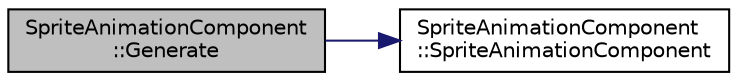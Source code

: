 digraph "SpriteAnimationComponent::Generate"
{
  edge [fontname="Helvetica",fontsize="10",labelfontname="Helvetica",labelfontsize="10"];
  node [fontname="Helvetica",fontsize="10",shape=record];
  rankdir="LR";
  Node1 [label="SpriteAnimationComponent\l::Generate",height=0.2,width=0.4,color="black", fillcolor="grey75", style="filled", fontcolor="black"];
  Node1 -> Node2 [color="midnightblue",fontsize="10",style="solid",fontname="Helvetica"];
  Node2 [label="SpriteAnimationComponent\l::SpriteAnimationComponent",height=0.2,width=0.4,color="black", fillcolor="white", style="filled",URL="$class_sprite_animation_component.html#acf40eb37b0b3c258cf98ee3718264825"];
}
